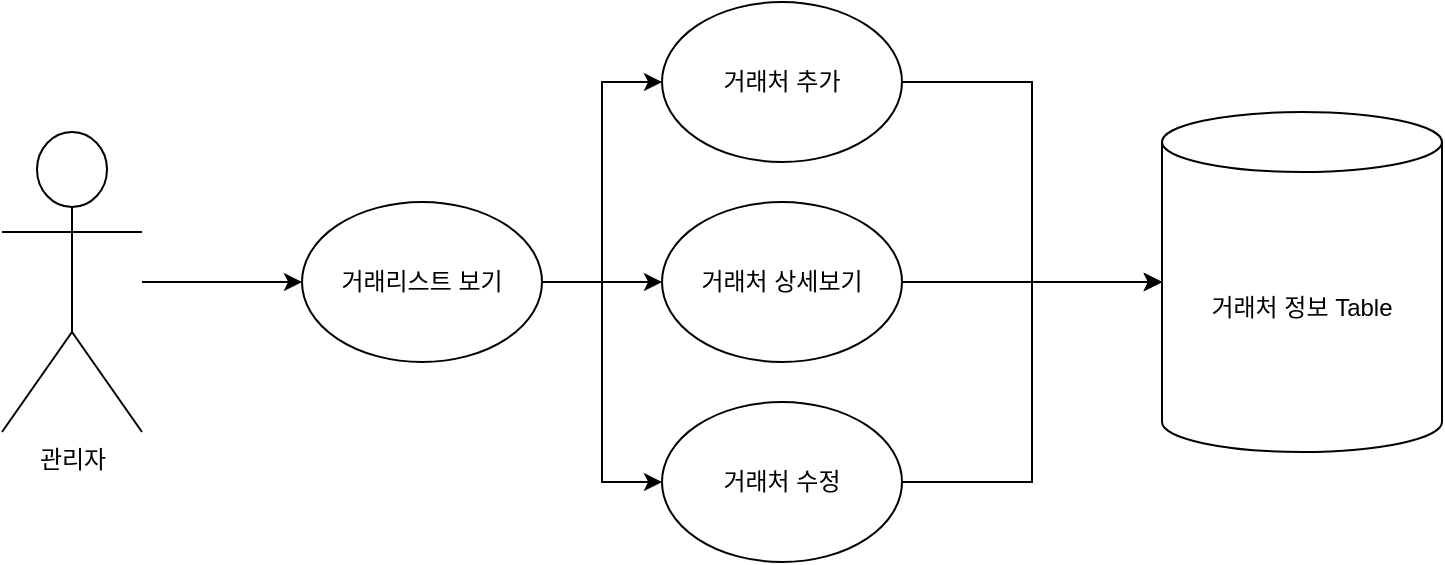 <mxfile version="21.3.6" type="device">
  <diagram name="페이지-1" id="E59RkZwr2_92BVdgSLfV">
    <mxGraphModel dx="1195" dy="630" grid="1" gridSize="10" guides="1" tooltips="1" connect="1" arrows="1" fold="1" page="1" pageScale="1" pageWidth="4681" pageHeight="3300" math="0" shadow="0">
      <root>
        <mxCell id="0" />
        <mxCell id="1" parent="0" />
        <mxCell id="xt3BcgPEip2iIFWgLOgI-7" style="edgeStyle=orthogonalEdgeStyle;rounded=0;orthogonalLoop=1;jettySize=auto;html=1;entryX=0;entryY=0.5;entryDx=0;entryDy=0;" edge="1" parent="1" source="xt3BcgPEip2iIFWgLOgI-1" target="xt3BcgPEip2iIFWgLOgI-3">
          <mxGeometry relative="1" as="geometry" />
        </mxCell>
        <mxCell id="xt3BcgPEip2iIFWgLOgI-1" value="관리자" style="shape=umlActor;verticalLabelPosition=bottom;verticalAlign=top;html=1;outlineConnect=0;" vertex="1" parent="1">
          <mxGeometry x="80" y="225" width="70" height="150" as="geometry" />
        </mxCell>
        <mxCell id="xt3BcgPEip2iIFWgLOgI-8" style="edgeStyle=orthogonalEdgeStyle;rounded=0;orthogonalLoop=1;jettySize=auto;html=1;entryX=0;entryY=0.5;entryDx=0;entryDy=0;" edge="1" parent="1" source="xt3BcgPEip2iIFWgLOgI-3" target="xt3BcgPEip2iIFWgLOgI-4">
          <mxGeometry relative="1" as="geometry" />
        </mxCell>
        <mxCell id="xt3BcgPEip2iIFWgLOgI-9" style="edgeStyle=orthogonalEdgeStyle;rounded=0;orthogonalLoop=1;jettySize=auto;html=1;entryX=0;entryY=0.5;entryDx=0;entryDy=0;" edge="1" parent="1" source="xt3BcgPEip2iIFWgLOgI-3" target="xt3BcgPEip2iIFWgLOgI-5">
          <mxGeometry relative="1" as="geometry" />
        </mxCell>
        <mxCell id="xt3BcgPEip2iIFWgLOgI-10" style="edgeStyle=orthogonalEdgeStyle;rounded=0;orthogonalLoop=1;jettySize=auto;html=1;entryX=0;entryY=0.5;entryDx=0;entryDy=0;" edge="1" parent="1" source="xt3BcgPEip2iIFWgLOgI-3" target="xt3BcgPEip2iIFWgLOgI-6">
          <mxGeometry relative="1" as="geometry" />
        </mxCell>
        <mxCell id="xt3BcgPEip2iIFWgLOgI-3" value="거래리스트 보기" style="ellipse;whiteSpace=wrap;html=1;" vertex="1" parent="1">
          <mxGeometry x="230" y="260" width="120" height="80" as="geometry" />
        </mxCell>
        <mxCell id="xt3BcgPEip2iIFWgLOgI-13" style="edgeStyle=orthogonalEdgeStyle;rounded=0;orthogonalLoop=1;jettySize=auto;html=1;entryX=0;entryY=0.5;entryDx=0;entryDy=0;entryPerimeter=0;" edge="1" parent="1" source="xt3BcgPEip2iIFWgLOgI-4" target="xt3BcgPEip2iIFWgLOgI-11">
          <mxGeometry relative="1" as="geometry" />
        </mxCell>
        <mxCell id="xt3BcgPEip2iIFWgLOgI-4" value="거래처 추가" style="ellipse;whiteSpace=wrap;html=1;" vertex="1" parent="1">
          <mxGeometry x="410" y="160" width="120" height="80" as="geometry" />
        </mxCell>
        <mxCell id="xt3BcgPEip2iIFWgLOgI-12" style="edgeStyle=orthogonalEdgeStyle;rounded=0;orthogonalLoop=1;jettySize=auto;html=1;entryX=0;entryY=0.5;entryDx=0;entryDy=0;entryPerimeter=0;" edge="1" parent="1" source="xt3BcgPEip2iIFWgLOgI-5" target="xt3BcgPEip2iIFWgLOgI-11">
          <mxGeometry relative="1" as="geometry" />
        </mxCell>
        <mxCell id="xt3BcgPEip2iIFWgLOgI-5" value="거래처 상세보기" style="ellipse;whiteSpace=wrap;html=1;" vertex="1" parent="1">
          <mxGeometry x="410" y="260" width="120" height="80" as="geometry" />
        </mxCell>
        <mxCell id="xt3BcgPEip2iIFWgLOgI-14" style="edgeStyle=orthogonalEdgeStyle;rounded=0;orthogonalLoop=1;jettySize=auto;html=1;entryX=0;entryY=0.5;entryDx=0;entryDy=0;entryPerimeter=0;" edge="1" parent="1" source="xt3BcgPEip2iIFWgLOgI-6" target="xt3BcgPEip2iIFWgLOgI-11">
          <mxGeometry relative="1" as="geometry" />
        </mxCell>
        <mxCell id="xt3BcgPEip2iIFWgLOgI-6" value="거래처 수정" style="ellipse;whiteSpace=wrap;html=1;" vertex="1" parent="1">
          <mxGeometry x="410" y="360" width="120" height="80" as="geometry" />
        </mxCell>
        <mxCell id="xt3BcgPEip2iIFWgLOgI-11" value="거래처 정보 Table" style="shape=cylinder3;whiteSpace=wrap;html=1;boundedLbl=1;backgroundOutline=1;size=15;" vertex="1" parent="1">
          <mxGeometry x="660" y="215" width="140" height="170" as="geometry" />
        </mxCell>
      </root>
    </mxGraphModel>
  </diagram>
</mxfile>
